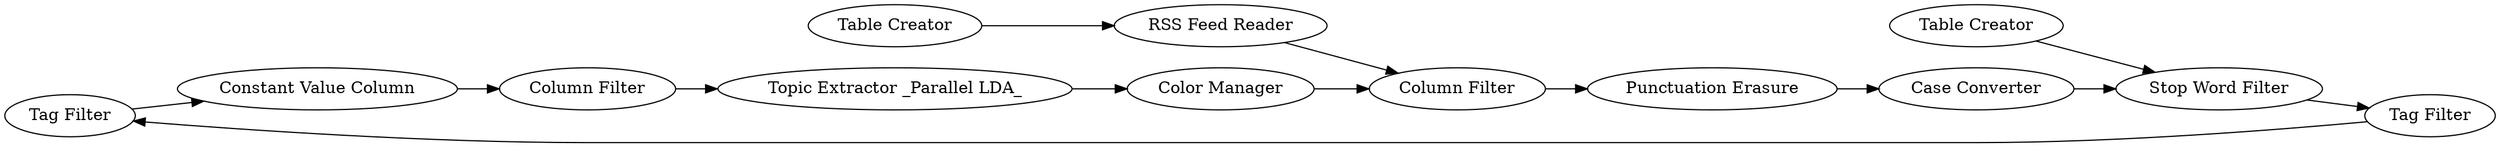 digraph {
	31 -> 12
	29 -> 28
	12 -> 32
	32 -> 58
	26 -> 31
	53 -> 60
	59 -> 60
	25 -> 28
	58 -> 59
	60 -> 27
	42 -> 53
	28 -> 26
	27 -> 29
	27 [label="Punctuation Erasure"]
	42 [label="Table Creator"]
	53 [label="RSS Feed Reader"]
	29 [label="Case Converter"]
	28 [label="Stop Word Filter"]
	31 [label="Tag Filter"]
	26 [label="Tag Filter"]
	58 [label="Topic Extractor _Parallel LDA_"]
	25 [label="Table Creator"]
	32 [label="Column Filter"]
	60 [label="Column Filter"]
	12 [label="Constant Value Column"]
	59 [label="Color Manager"]
	rankdir=LR
}
